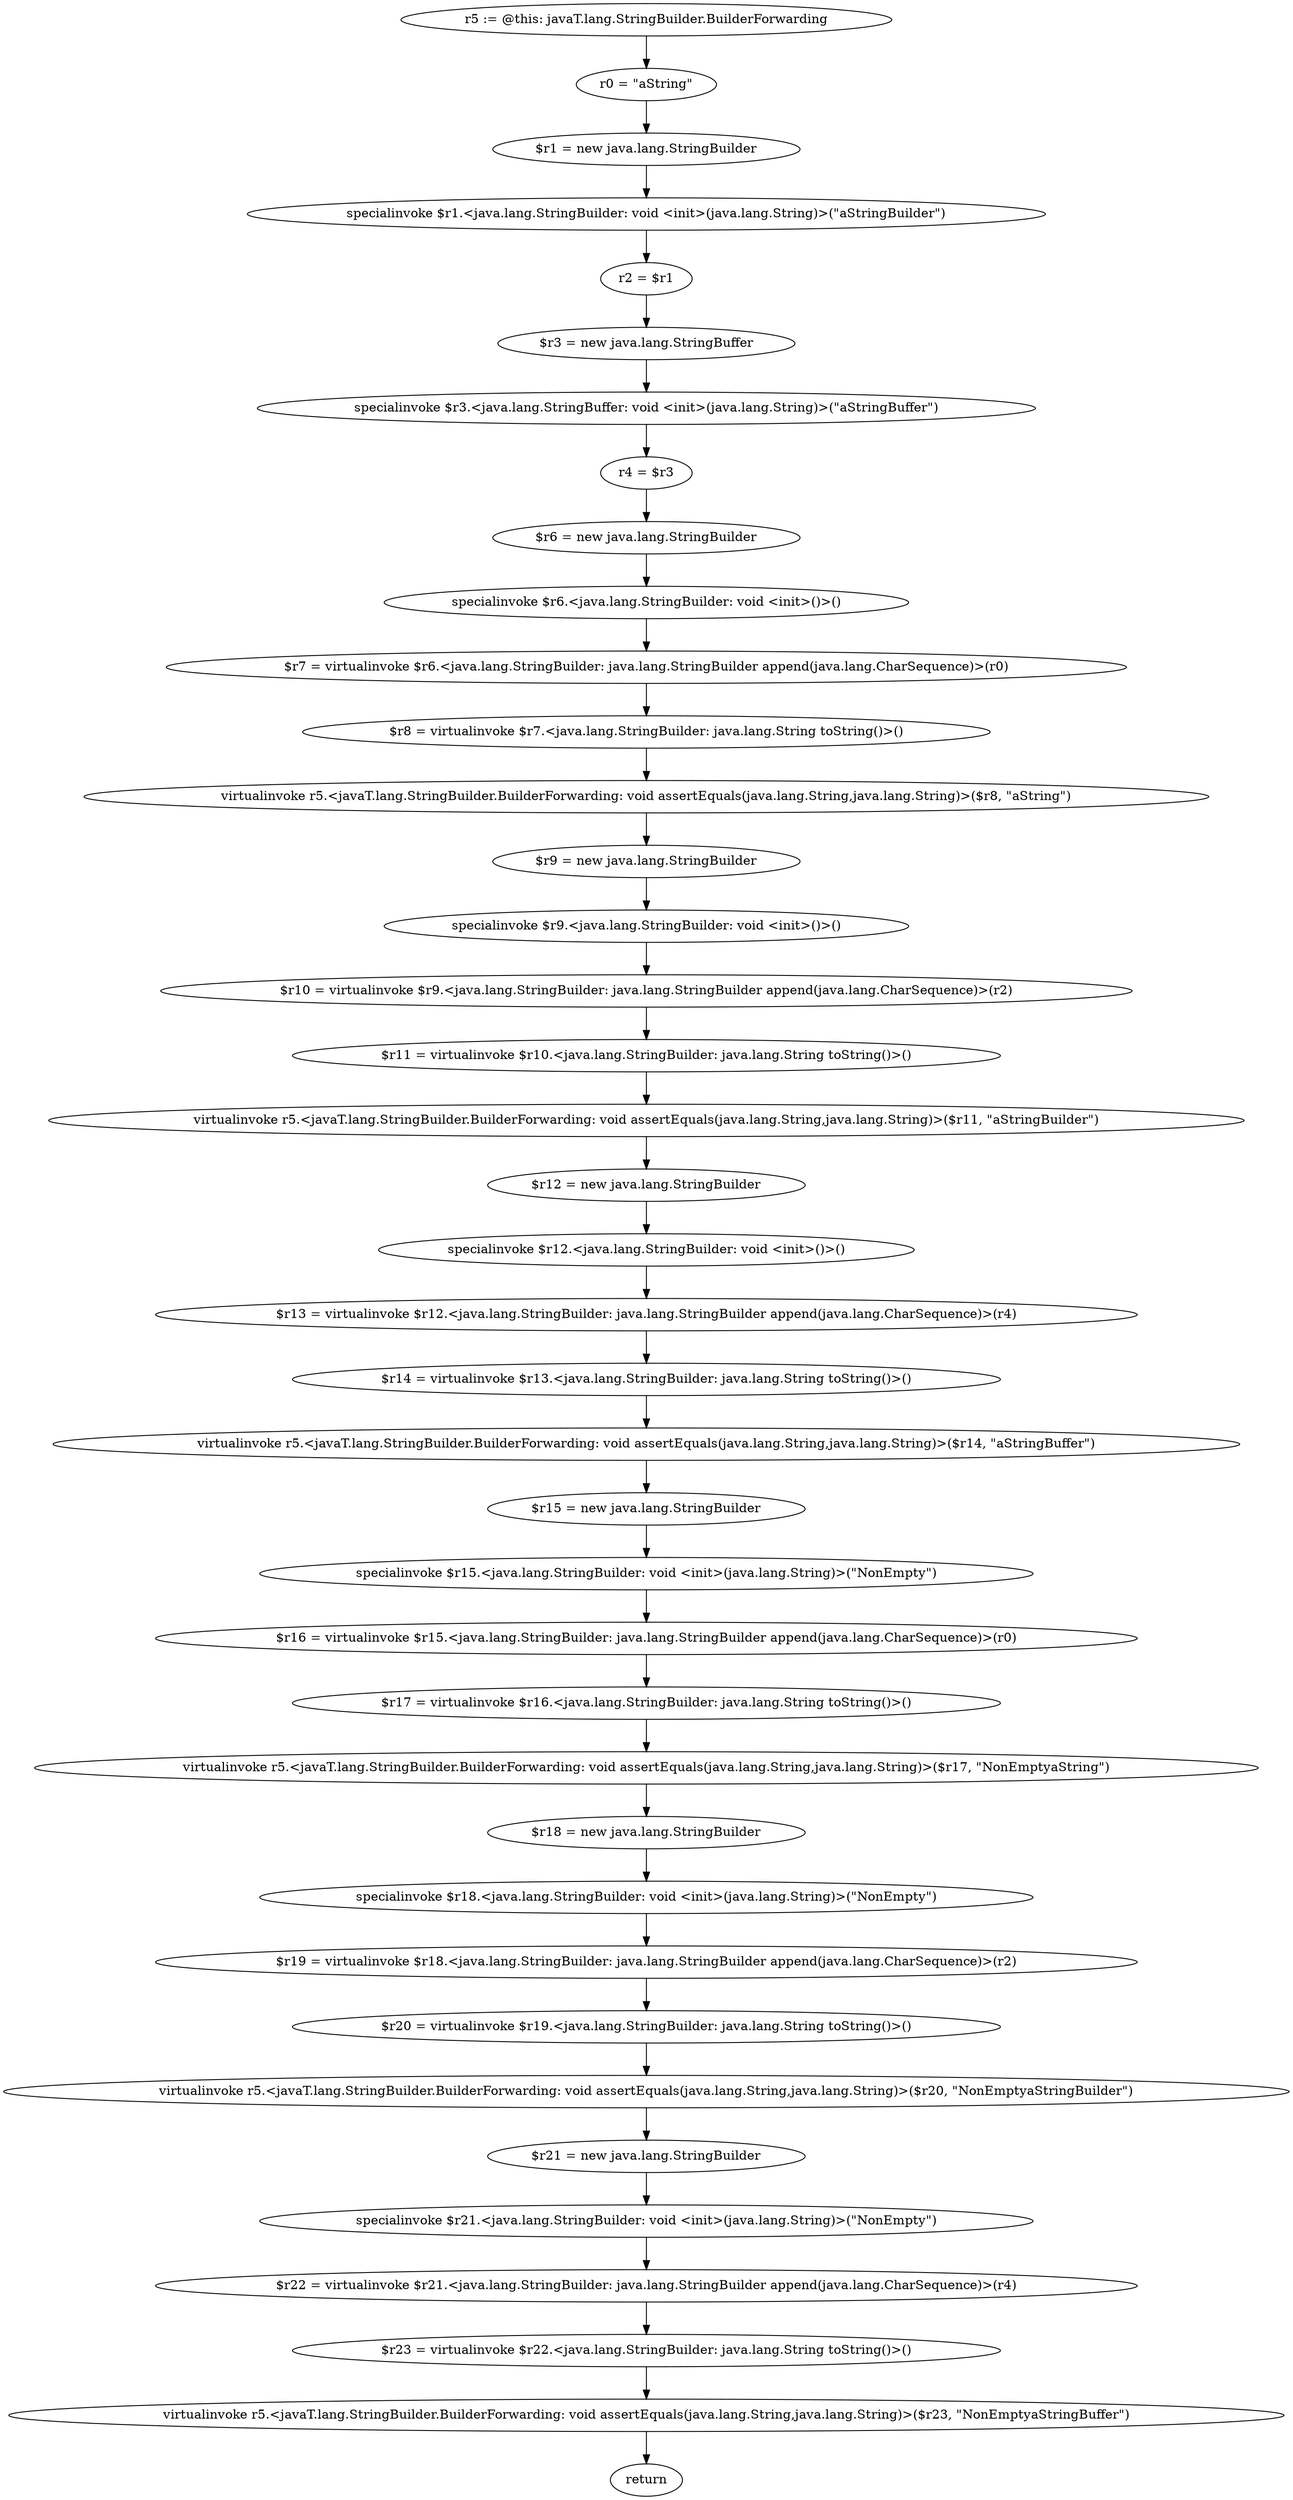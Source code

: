 digraph "unitGraph" {
    "r5 := @this: javaT.lang.StringBuilder.BuilderForwarding"
    "r0 = \"aString\""
    "$r1 = new java.lang.StringBuilder"
    "specialinvoke $r1.<java.lang.StringBuilder: void <init>(java.lang.String)>(\"aStringBuilder\")"
    "r2 = $r1"
    "$r3 = new java.lang.StringBuffer"
    "specialinvoke $r3.<java.lang.StringBuffer: void <init>(java.lang.String)>(\"aStringBuffer\")"
    "r4 = $r3"
    "$r6 = new java.lang.StringBuilder"
    "specialinvoke $r6.<java.lang.StringBuilder: void <init>()>()"
    "$r7 = virtualinvoke $r6.<java.lang.StringBuilder: java.lang.StringBuilder append(java.lang.CharSequence)>(r0)"
    "$r8 = virtualinvoke $r7.<java.lang.StringBuilder: java.lang.String toString()>()"
    "virtualinvoke r5.<javaT.lang.StringBuilder.BuilderForwarding: void assertEquals(java.lang.String,java.lang.String)>($r8, \"aString\")"
    "$r9 = new java.lang.StringBuilder"
    "specialinvoke $r9.<java.lang.StringBuilder: void <init>()>()"
    "$r10 = virtualinvoke $r9.<java.lang.StringBuilder: java.lang.StringBuilder append(java.lang.CharSequence)>(r2)"
    "$r11 = virtualinvoke $r10.<java.lang.StringBuilder: java.lang.String toString()>()"
    "virtualinvoke r5.<javaT.lang.StringBuilder.BuilderForwarding: void assertEquals(java.lang.String,java.lang.String)>($r11, \"aStringBuilder\")"
    "$r12 = new java.lang.StringBuilder"
    "specialinvoke $r12.<java.lang.StringBuilder: void <init>()>()"
    "$r13 = virtualinvoke $r12.<java.lang.StringBuilder: java.lang.StringBuilder append(java.lang.CharSequence)>(r4)"
    "$r14 = virtualinvoke $r13.<java.lang.StringBuilder: java.lang.String toString()>()"
    "virtualinvoke r5.<javaT.lang.StringBuilder.BuilderForwarding: void assertEquals(java.lang.String,java.lang.String)>($r14, \"aStringBuffer\")"
    "$r15 = new java.lang.StringBuilder"
    "specialinvoke $r15.<java.lang.StringBuilder: void <init>(java.lang.String)>(\"NonEmpty\")"
    "$r16 = virtualinvoke $r15.<java.lang.StringBuilder: java.lang.StringBuilder append(java.lang.CharSequence)>(r0)"
    "$r17 = virtualinvoke $r16.<java.lang.StringBuilder: java.lang.String toString()>()"
    "virtualinvoke r5.<javaT.lang.StringBuilder.BuilderForwarding: void assertEquals(java.lang.String,java.lang.String)>($r17, \"NonEmptyaString\")"
    "$r18 = new java.lang.StringBuilder"
    "specialinvoke $r18.<java.lang.StringBuilder: void <init>(java.lang.String)>(\"NonEmpty\")"
    "$r19 = virtualinvoke $r18.<java.lang.StringBuilder: java.lang.StringBuilder append(java.lang.CharSequence)>(r2)"
    "$r20 = virtualinvoke $r19.<java.lang.StringBuilder: java.lang.String toString()>()"
    "virtualinvoke r5.<javaT.lang.StringBuilder.BuilderForwarding: void assertEquals(java.lang.String,java.lang.String)>($r20, \"NonEmptyaStringBuilder\")"
    "$r21 = new java.lang.StringBuilder"
    "specialinvoke $r21.<java.lang.StringBuilder: void <init>(java.lang.String)>(\"NonEmpty\")"
    "$r22 = virtualinvoke $r21.<java.lang.StringBuilder: java.lang.StringBuilder append(java.lang.CharSequence)>(r4)"
    "$r23 = virtualinvoke $r22.<java.lang.StringBuilder: java.lang.String toString()>()"
    "virtualinvoke r5.<javaT.lang.StringBuilder.BuilderForwarding: void assertEquals(java.lang.String,java.lang.String)>($r23, \"NonEmptyaStringBuffer\")"
    "return"
    "r5 := @this: javaT.lang.StringBuilder.BuilderForwarding"->"r0 = \"aString\"";
    "r0 = \"aString\""->"$r1 = new java.lang.StringBuilder";
    "$r1 = new java.lang.StringBuilder"->"specialinvoke $r1.<java.lang.StringBuilder: void <init>(java.lang.String)>(\"aStringBuilder\")";
    "specialinvoke $r1.<java.lang.StringBuilder: void <init>(java.lang.String)>(\"aStringBuilder\")"->"r2 = $r1";
    "r2 = $r1"->"$r3 = new java.lang.StringBuffer";
    "$r3 = new java.lang.StringBuffer"->"specialinvoke $r3.<java.lang.StringBuffer: void <init>(java.lang.String)>(\"aStringBuffer\")";
    "specialinvoke $r3.<java.lang.StringBuffer: void <init>(java.lang.String)>(\"aStringBuffer\")"->"r4 = $r3";
    "r4 = $r3"->"$r6 = new java.lang.StringBuilder";
    "$r6 = new java.lang.StringBuilder"->"specialinvoke $r6.<java.lang.StringBuilder: void <init>()>()";
    "specialinvoke $r6.<java.lang.StringBuilder: void <init>()>()"->"$r7 = virtualinvoke $r6.<java.lang.StringBuilder: java.lang.StringBuilder append(java.lang.CharSequence)>(r0)";
    "$r7 = virtualinvoke $r6.<java.lang.StringBuilder: java.lang.StringBuilder append(java.lang.CharSequence)>(r0)"->"$r8 = virtualinvoke $r7.<java.lang.StringBuilder: java.lang.String toString()>()";
    "$r8 = virtualinvoke $r7.<java.lang.StringBuilder: java.lang.String toString()>()"->"virtualinvoke r5.<javaT.lang.StringBuilder.BuilderForwarding: void assertEquals(java.lang.String,java.lang.String)>($r8, \"aString\")";
    "virtualinvoke r5.<javaT.lang.StringBuilder.BuilderForwarding: void assertEquals(java.lang.String,java.lang.String)>($r8, \"aString\")"->"$r9 = new java.lang.StringBuilder";
    "$r9 = new java.lang.StringBuilder"->"specialinvoke $r9.<java.lang.StringBuilder: void <init>()>()";
    "specialinvoke $r9.<java.lang.StringBuilder: void <init>()>()"->"$r10 = virtualinvoke $r9.<java.lang.StringBuilder: java.lang.StringBuilder append(java.lang.CharSequence)>(r2)";
    "$r10 = virtualinvoke $r9.<java.lang.StringBuilder: java.lang.StringBuilder append(java.lang.CharSequence)>(r2)"->"$r11 = virtualinvoke $r10.<java.lang.StringBuilder: java.lang.String toString()>()";
    "$r11 = virtualinvoke $r10.<java.lang.StringBuilder: java.lang.String toString()>()"->"virtualinvoke r5.<javaT.lang.StringBuilder.BuilderForwarding: void assertEquals(java.lang.String,java.lang.String)>($r11, \"aStringBuilder\")";
    "virtualinvoke r5.<javaT.lang.StringBuilder.BuilderForwarding: void assertEquals(java.lang.String,java.lang.String)>($r11, \"aStringBuilder\")"->"$r12 = new java.lang.StringBuilder";
    "$r12 = new java.lang.StringBuilder"->"specialinvoke $r12.<java.lang.StringBuilder: void <init>()>()";
    "specialinvoke $r12.<java.lang.StringBuilder: void <init>()>()"->"$r13 = virtualinvoke $r12.<java.lang.StringBuilder: java.lang.StringBuilder append(java.lang.CharSequence)>(r4)";
    "$r13 = virtualinvoke $r12.<java.lang.StringBuilder: java.lang.StringBuilder append(java.lang.CharSequence)>(r4)"->"$r14 = virtualinvoke $r13.<java.lang.StringBuilder: java.lang.String toString()>()";
    "$r14 = virtualinvoke $r13.<java.lang.StringBuilder: java.lang.String toString()>()"->"virtualinvoke r5.<javaT.lang.StringBuilder.BuilderForwarding: void assertEquals(java.lang.String,java.lang.String)>($r14, \"aStringBuffer\")";
    "virtualinvoke r5.<javaT.lang.StringBuilder.BuilderForwarding: void assertEquals(java.lang.String,java.lang.String)>($r14, \"aStringBuffer\")"->"$r15 = new java.lang.StringBuilder";
    "$r15 = new java.lang.StringBuilder"->"specialinvoke $r15.<java.lang.StringBuilder: void <init>(java.lang.String)>(\"NonEmpty\")";
    "specialinvoke $r15.<java.lang.StringBuilder: void <init>(java.lang.String)>(\"NonEmpty\")"->"$r16 = virtualinvoke $r15.<java.lang.StringBuilder: java.lang.StringBuilder append(java.lang.CharSequence)>(r0)";
    "$r16 = virtualinvoke $r15.<java.lang.StringBuilder: java.lang.StringBuilder append(java.lang.CharSequence)>(r0)"->"$r17 = virtualinvoke $r16.<java.lang.StringBuilder: java.lang.String toString()>()";
    "$r17 = virtualinvoke $r16.<java.lang.StringBuilder: java.lang.String toString()>()"->"virtualinvoke r5.<javaT.lang.StringBuilder.BuilderForwarding: void assertEquals(java.lang.String,java.lang.String)>($r17, \"NonEmptyaString\")";
    "virtualinvoke r5.<javaT.lang.StringBuilder.BuilderForwarding: void assertEquals(java.lang.String,java.lang.String)>($r17, \"NonEmptyaString\")"->"$r18 = new java.lang.StringBuilder";
    "$r18 = new java.lang.StringBuilder"->"specialinvoke $r18.<java.lang.StringBuilder: void <init>(java.lang.String)>(\"NonEmpty\")";
    "specialinvoke $r18.<java.lang.StringBuilder: void <init>(java.lang.String)>(\"NonEmpty\")"->"$r19 = virtualinvoke $r18.<java.lang.StringBuilder: java.lang.StringBuilder append(java.lang.CharSequence)>(r2)";
    "$r19 = virtualinvoke $r18.<java.lang.StringBuilder: java.lang.StringBuilder append(java.lang.CharSequence)>(r2)"->"$r20 = virtualinvoke $r19.<java.lang.StringBuilder: java.lang.String toString()>()";
    "$r20 = virtualinvoke $r19.<java.lang.StringBuilder: java.lang.String toString()>()"->"virtualinvoke r5.<javaT.lang.StringBuilder.BuilderForwarding: void assertEquals(java.lang.String,java.lang.String)>($r20, \"NonEmptyaStringBuilder\")";
    "virtualinvoke r5.<javaT.lang.StringBuilder.BuilderForwarding: void assertEquals(java.lang.String,java.lang.String)>($r20, \"NonEmptyaStringBuilder\")"->"$r21 = new java.lang.StringBuilder";
    "$r21 = new java.lang.StringBuilder"->"specialinvoke $r21.<java.lang.StringBuilder: void <init>(java.lang.String)>(\"NonEmpty\")";
    "specialinvoke $r21.<java.lang.StringBuilder: void <init>(java.lang.String)>(\"NonEmpty\")"->"$r22 = virtualinvoke $r21.<java.lang.StringBuilder: java.lang.StringBuilder append(java.lang.CharSequence)>(r4)";
    "$r22 = virtualinvoke $r21.<java.lang.StringBuilder: java.lang.StringBuilder append(java.lang.CharSequence)>(r4)"->"$r23 = virtualinvoke $r22.<java.lang.StringBuilder: java.lang.String toString()>()";
    "$r23 = virtualinvoke $r22.<java.lang.StringBuilder: java.lang.String toString()>()"->"virtualinvoke r5.<javaT.lang.StringBuilder.BuilderForwarding: void assertEquals(java.lang.String,java.lang.String)>($r23, \"NonEmptyaStringBuffer\")";
    "virtualinvoke r5.<javaT.lang.StringBuilder.BuilderForwarding: void assertEquals(java.lang.String,java.lang.String)>($r23, \"NonEmptyaStringBuffer\")"->"return";
}
